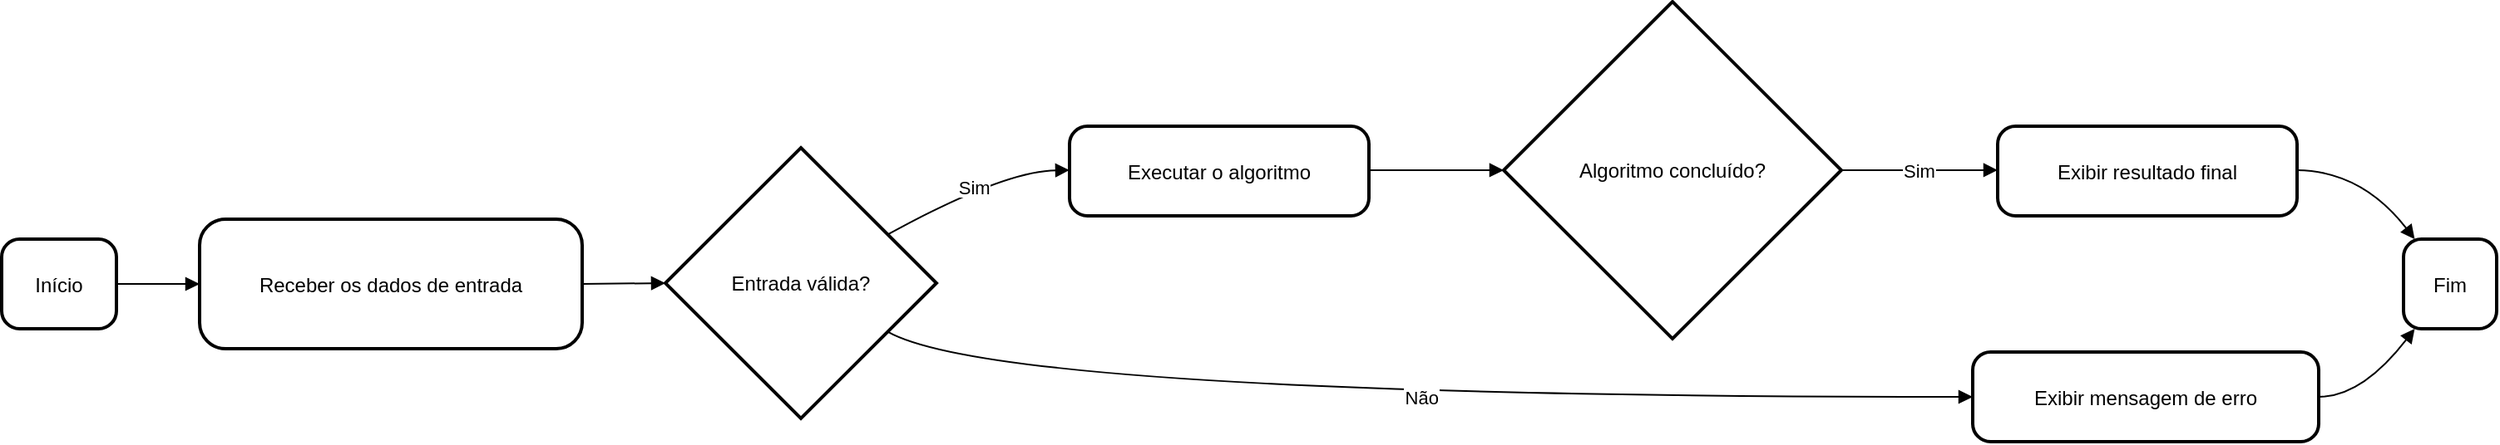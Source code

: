 <mxfile version="26.0.15">
  <diagram name="Página-1" id="7TQEwST2vA1aQfWyUec5">
    <mxGraphModel>
      <root>
        <mxCell id="0" />
        <mxCell id="1" parent="0" />
        <mxCell id="2" value="Início" style="rounded=1;arcSize=20;strokeWidth=2" vertex="1" parent="1">
          <mxGeometry x="8" y="151" width="69" height="54" as="geometry" />
        </mxCell>
        <mxCell id="3" value="Receber os dados de entrada" style="rounded=1;arcSize=20;strokeWidth=2" vertex="1" parent="1">
          <mxGeometry x="127" y="139" width="230" height="78" as="geometry" />
        </mxCell>
        <mxCell id="4" value="Entrada válida?" style="rhombus;strokeWidth=2;whiteSpace=wrap;" vertex="1" parent="1">
          <mxGeometry x="407" y="96" width="163" height="163" as="geometry" />
        </mxCell>
        <mxCell id="5" value="Executar o algoritmo" style="rounded=1;arcSize=20;strokeWidth=2" vertex="1" parent="1">
          <mxGeometry x="650" y="83" width="180" height="54" as="geometry" />
        </mxCell>
        <mxCell id="6" value="Algoritmo concluído?" style="rhombus;strokeWidth=2;whiteSpace=wrap;" vertex="1" parent="1">
          <mxGeometry x="911" y="8" width="203" height="203" as="geometry" />
        </mxCell>
        <mxCell id="7" value="Exibir resultado final" style="rounded=1;arcSize=20;strokeWidth=2" vertex="1" parent="1">
          <mxGeometry x="1208" y="83" width="180" height="54" as="geometry" />
        </mxCell>
        <mxCell id="8" value="Fim" style="rounded=1;arcSize=20;strokeWidth=2" vertex="1" parent="1">
          <mxGeometry x="1452" y="151" width="56" height="54" as="geometry" />
        </mxCell>
        <mxCell id="9" value="Exibir mensagem de erro" style="rounded=1;arcSize=20;strokeWidth=2" vertex="1" parent="1">
          <mxGeometry x="1193" y="219" width="208" height="54" as="geometry" />
        </mxCell>
        <mxCell id="10" value="" style="curved=1;startArrow=none;endArrow=block;exitX=1;exitY=0.5;entryX=0;entryY=0.5;" edge="1" parent="1" source="2" target="3">
          <mxGeometry relative="1" as="geometry">
            <Array as="points" />
          </mxGeometry>
        </mxCell>
        <mxCell id="11" value="" style="curved=1;startArrow=none;endArrow=block;exitX=1;exitY=0.5;entryX=0;entryY=0.5;" edge="1" parent="1" source="3" target="4">
          <mxGeometry relative="1" as="geometry">
            <Array as="points" />
          </mxGeometry>
        </mxCell>
        <mxCell id="12" value="Sim" style="curved=1;startArrow=none;endArrow=block;exitX=1;exitY=0.22;entryX=0;entryY=0.49;" edge="1" parent="1" source="4" target="5">
          <mxGeometry relative="1" as="geometry">
            <Array as="points">
              <mxPoint x="610" y="110" />
            </Array>
          </mxGeometry>
        </mxCell>
        <mxCell id="13" value="" style="curved=1;startArrow=none;endArrow=block;exitX=1;exitY=0.49;entryX=0;entryY=0.5;" edge="1" parent="1" source="5" target="6">
          <mxGeometry relative="1" as="geometry">
            <Array as="points" />
          </mxGeometry>
        </mxCell>
        <mxCell id="14" value="Sim" style="curved=1;startArrow=none;endArrow=block;exitX=1;exitY=0.5;entryX=0;entryY=0.49;" edge="1" parent="1" source="6" target="7">
          <mxGeometry relative="1" as="geometry">
            <Array as="points" />
          </mxGeometry>
        </mxCell>
        <mxCell id="15" value="" style="curved=1;startArrow=none;endArrow=block;exitX=1;exitY=0.49;entryX=0.12;entryY=0;" edge="1" parent="1" source="7" target="8">
          <mxGeometry relative="1" as="geometry">
            <Array as="points">
              <mxPoint x="1427" y="110" />
            </Array>
          </mxGeometry>
        </mxCell>
        <mxCell id="16" value="Não" style="curved=1;startArrow=none;endArrow=block;exitX=1;exitY=0.78;entryX=0;entryY=0.5;" edge="1" parent="1" source="4" target="9">
          <mxGeometry relative="1" as="geometry">
            <Array as="points">
              <mxPoint x="610" y="246" />
            </Array>
          </mxGeometry>
        </mxCell>
        <mxCell id="17" value="" style="curved=1;startArrow=none;endArrow=block;exitX=1;exitY=0.5;entryX=0.12;entryY=1;" edge="1" parent="1" source="9" target="8">
          <mxGeometry relative="1" as="geometry">
            <Array as="points">
              <mxPoint x="1427" y="246" />
            </Array>
          </mxGeometry>
        </mxCell>
      </root>
    </mxGraphModel>
  </diagram>
</mxfile>
